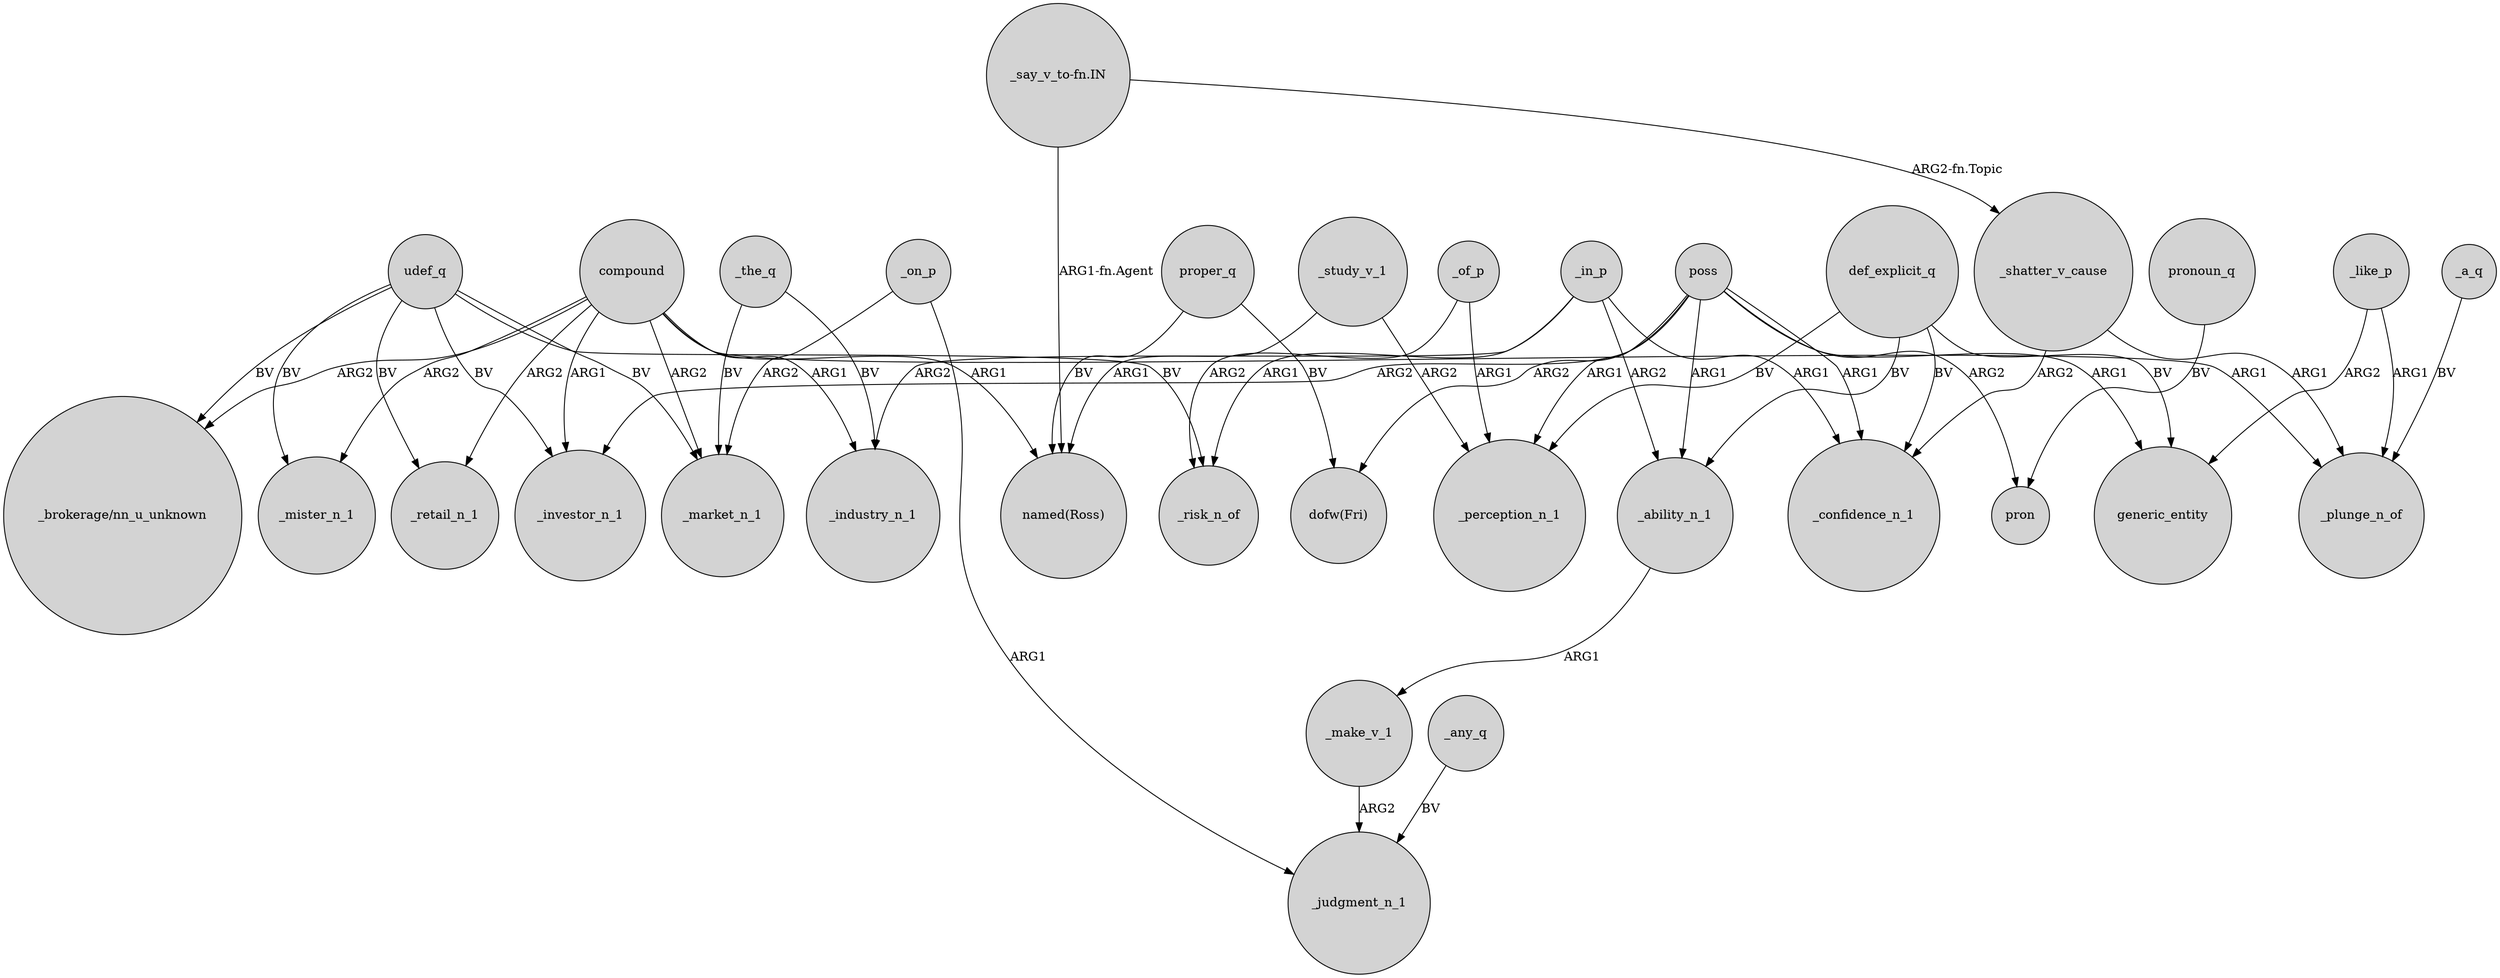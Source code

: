 digraph {
	node [shape=circle style=filled]
	compound -> _market_n_1 [label=ARG2]
	udef_q -> _risk_n_of [label=BV]
	proper_q -> "dofw(Fri)" [label=BV]
	poss -> generic_entity [label=ARG1]
	_a_q -> _plunge_n_of [label=BV]
	poss -> _investor_n_1 [label=ARG2]
	poss -> pron [label=ARG2]
	udef_q -> _investor_n_1 [label=BV]
	poss -> _perception_n_1 [label=ARG1]
	def_explicit_q -> _perception_n_1 [label=BV]
	compound -> _mister_n_1 [label=ARG2]
	_study_v_1 -> "named(Ross)" [label=ARG1]
	compound -> _retail_n_1 [label=ARG2]
	_study_v_1 -> _perception_n_1 [label=ARG2]
	def_explicit_q -> generic_entity [label=BV]
	udef_q -> _mister_n_1 [label=BV]
	_in_p -> _industry_n_1 [label=ARG2]
	compound -> _industry_n_1 [label=ARG1]
	_in_p -> _confidence_n_1 [label=ARG1]
	_on_p -> _market_n_1 [label=ARG2]
	udef_q -> _market_n_1 [label=BV]
	def_explicit_q -> _confidence_n_1 [label=BV]
	_shatter_v_cause -> _confidence_n_1 [label=ARG2]
	compound -> "_brokerage/nn_u_unknown" [label=ARG2]
	_the_q -> _industry_n_1 [label=BV]
	_like_p -> _plunge_n_of [label=ARG1]
	compound -> "named(Ross)" [label=ARG1]
	udef_q -> "_brokerage/nn_u_unknown" [label=BV]
	poss -> "dofw(Fri)" [label=ARG2]
	def_explicit_q -> _ability_n_1 [label=BV]
	compound -> _plunge_n_of [label=ARG1]
	_shatter_v_cause -> _plunge_n_of [label=ARG1]
	poss -> _confidence_n_1 [label=ARG1]
	poss -> _ability_n_1 [label=ARG1]
	pronoun_q -> pron [label=BV]
	_ability_n_1 -> _make_v_1 [label=ARG1]
	_in_p -> _ability_n_1 [label=ARG2]
	proper_q -> "named(Ross)" [label=BV]
	compound -> _investor_n_1 [label=ARG1]
	_in_p -> _risk_n_of [label=ARG1]
	_make_v_1 -> _judgment_n_1 [label=ARG2]
	_of_p -> _risk_n_of [label=ARG2]
	_on_p -> _judgment_n_1 [label=ARG1]
	udef_q -> _retail_n_1 [label=BV]
	_like_p -> generic_entity [label=ARG2]
	_any_q -> _judgment_n_1 [label=BV]
	_the_q -> _market_n_1 [label=BV]
	"_say_v_to-fn.IN" -> "named(Ross)" [label="ARG1-fn.Agent"]
	"_say_v_to-fn.IN" -> _shatter_v_cause [label="ARG2-fn.Topic"]
	_of_p -> _perception_n_1 [label=ARG1]
}
